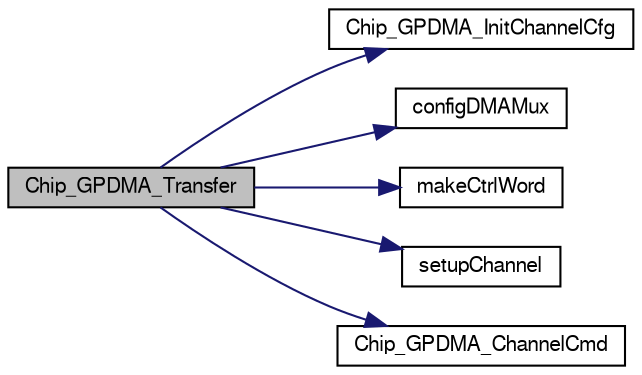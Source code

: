 digraph "Chip_GPDMA_Transfer"
{
  edge [fontname="FreeSans",fontsize="10",labelfontname="FreeSans",labelfontsize="10"];
  node [fontname="FreeSans",fontsize="10",shape=record];
  rankdir="LR";
  Node1 [label="Chip_GPDMA_Transfer",height=0.2,width=0.4,color="black", fillcolor="grey75", style="filled", fontcolor="black"];
  Node1 -> Node2 [color="midnightblue",fontsize="10",style="solid"];
  Node2 [label="Chip_GPDMA_InitChannelCfg",height=0.2,width=0.4,color="black", fillcolor="white", style="filled",URL="$group__GPDMA__17XX__40XX.html#gac32ac477dbee2d3be93ca90b30db856c",tooltip="Initialize channel configuration strucutre. "];
  Node1 -> Node3 [color="midnightblue",fontsize="10",style="solid"];
  Node3 [label="configDMAMux",height=0.2,width=0.4,color="black", fillcolor="white", style="filled",URL="$gpdma__17xx__40xx_8c.html#aa7e76ac50258d361a03b980c1043df49"];
  Node1 -> Node4 [color="midnightblue",fontsize="10",style="solid"];
  Node4 [label="makeCtrlWord",height=0.2,width=0.4,color="black", fillcolor="white", style="filled",URL="$gpdma__17xx__40xx_8c.html#ad96f6ffab0df64a5166a3854ef7170c3"];
  Node1 -> Node5 [color="midnightblue",fontsize="10",style="solid"];
  Node5 [label="setupChannel",height=0.2,width=0.4,color="black", fillcolor="white", style="filled",URL="$gpdma__17xx__40xx_8c.html#a5f10b7d78a26cbb352cf755906906755"];
  Node1 -> Node6 [color="midnightblue",fontsize="10",style="solid"];
  Node6 [label="Chip_GPDMA_ChannelCmd",height=0.2,width=0.4,color="black", fillcolor="white", style="filled",URL="$group__GPDMA__17XX__40XX.html#gae93a1b9cb8ee1a04176ce51a9a4ad073",tooltip="Enable or Disable the GPDMA Channel. "];
}
